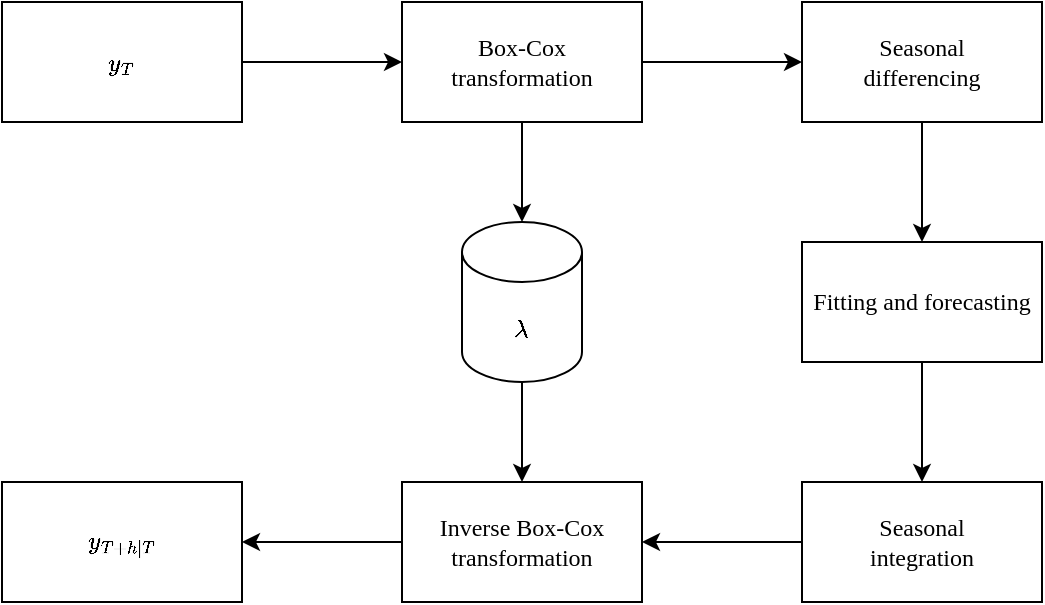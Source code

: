 <mxfile version="14.6.10" type="device"><diagram id="LSXEVGZSLwesbF9RJGhT" name="Page-1"><mxGraphModel dx="1636" dy="546" grid="1" gridSize="10" guides="1" tooltips="1" connect="1" arrows="1" fold="1" page="1" pageScale="1" pageWidth="850" pageHeight="1100" math="1" shadow="0"><root><mxCell id="0"/><mxCell id="1" parent="0"/><mxCell id="HQPrKie7fjZOGUjj_v4d-3" value="" style="edgeStyle=orthogonalEdgeStyle;rounded=0;orthogonalLoop=1;jettySize=auto;html=1;fontFamily=Georgia;fontSize=12;" edge="1" parent="1" source="HQPrKie7fjZOGUjj_v4d-1" target="HQPrKie7fjZOGUjj_v4d-2"><mxGeometry relative="1" as="geometry"/></mxCell><mxCell id="HQPrKie7fjZOGUjj_v4d-24" style="edgeStyle=orthogonalEdgeStyle;rounded=0;orthogonalLoop=1;jettySize=auto;html=1;fontFamily=Georgia;fontSize=12;" edge="1" parent="1" source="HQPrKie7fjZOGUjj_v4d-1" target="HQPrKie7fjZOGUjj_v4d-22"><mxGeometry relative="1" as="geometry"/></mxCell><mxCell id="HQPrKie7fjZOGUjj_v4d-1" value="Box-Cox&lt;br style=&quot;font-size: 12px;&quot;&gt;transformation" style="rounded=0;whiteSpace=wrap;html=1;fontFamily=Georgia;fontSize=12;" vertex="1" parent="1"><mxGeometry x="120" y="40" width="120" height="60" as="geometry"/></mxCell><mxCell id="HQPrKie7fjZOGUjj_v4d-11" value="" style="edgeStyle=orthogonalEdgeStyle;rounded=0;orthogonalLoop=1;jettySize=auto;html=1;fontFamily=Georgia;fontSize=12;" edge="1" parent="1" source="HQPrKie7fjZOGUjj_v4d-2" target="HQPrKie7fjZOGUjj_v4d-14"><mxGeometry relative="1" as="geometry"><mxPoint x="520" y="110" as="targetPoint"/></mxGeometry></mxCell><mxCell id="HQPrKie7fjZOGUjj_v4d-2" value="Seasonal &lt;br style=&quot;font-size: 12px;&quot;&gt;differencing" style="rounded=0;whiteSpace=wrap;html=1;fontFamily=Georgia;fontSize=12;" vertex="1" parent="1"><mxGeometry x="320" y="40" width="120" height="60" as="geometry"/></mxCell><mxCell id="HQPrKie7fjZOGUjj_v4d-13" value="" style="edgeStyle=orthogonalEdgeStyle;rounded=0;orthogonalLoop=1;jettySize=auto;html=1;fontFamily=Georgia;fontSize=12;" edge="1" parent="1" source="HQPrKie7fjZOGUjj_v4d-12" target="HQPrKie7fjZOGUjj_v4d-1"><mxGeometry relative="1" as="geometry"/></mxCell><mxCell id="HQPrKie7fjZOGUjj_v4d-12" value="$$y_T$$" style="rounded=0;whiteSpace=wrap;html=1;fontFamily=Georgia;fontSize=12;" vertex="1" parent="1"><mxGeometry x="-80" y="40" width="120" height="60" as="geometry"/></mxCell><mxCell id="HQPrKie7fjZOGUjj_v4d-17" value="" style="edgeStyle=orthogonalEdgeStyle;rounded=0;orthogonalLoop=1;jettySize=auto;html=1;exitX=0.5;exitY=1;exitDx=0;exitDy=0;fontFamily=Georgia;fontSize=12;" edge="1" parent="1" source="HQPrKie7fjZOGUjj_v4d-14" target="HQPrKie7fjZOGUjj_v4d-16"><mxGeometry relative="1" as="geometry"/></mxCell><mxCell id="HQPrKie7fjZOGUjj_v4d-14" value="Fitting and forecasting" style="rounded=0;whiteSpace=wrap;html=1;fontFamily=Georgia;fontSize=12;" vertex="1" parent="1"><mxGeometry x="320" y="160" width="120" height="60" as="geometry"/></mxCell><mxCell id="HQPrKie7fjZOGUjj_v4d-19" value="" style="edgeStyle=orthogonalEdgeStyle;rounded=0;orthogonalLoop=1;jettySize=auto;html=1;fontFamily=Georgia;fontSize=12;" edge="1" parent="1" source="HQPrKie7fjZOGUjj_v4d-16" target="HQPrKie7fjZOGUjj_v4d-18"><mxGeometry relative="1" as="geometry"/></mxCell><mxCell id="HQPrKie7fjZOGUjj_v4d-16" value="Seasonal &lt;br style=&quot;font-size: 12px;&quot;&gt;integration" style="rounded=0;whiteSpace=wrap;html=1;fontFamily=Georgia;fontSize=12;" vertex="1" parent="1"><mxGeometry x="320" y="280" width="120" height="60" as="geometry"/></mxCell><mxCell id="HQPrKie7fjZOGUjj_v4d-21" value="" style="edgeStyle=orthogonalEdgeStyle;rounded=0;orthogonalLoop=1;jettySize=auto;html=1;fontFamily=Georgia;fontSize=12;" edge="1" parent="1" source="HQPrKie7fjZOGUjj_v4d-18" target="HQPrKie7fjZOGUjj_v4d-20"><mxGeometry relative="1" as="geometry"/></mxCell><mxCell id="HQPrKie7fjZOGUjj_v4d-18" value="Inverse Box-Cox&lt;br style=&quot;font-size: 12px;&quot;&gt;transformation" style="rounded=0;whiteSpace=wrap;html=1;fontFamily=Georgia;fontSize=12;" vertex="1" parent="1"><mxGeometry x="120" y="280" width="120" height="60" as="geometry"/></mxCell><mxCell id="HQPrKie7fjZOGUjj_v4d-20" value="$$y_{T+h|T}$$" style="rounded=0;whiteSpace=wrap;html=1;fontFamily=Georgia;fontSize=12;" vertex="1" parent="1"><mxGeometry x="-80" y="280" width="120" height="60" as="geometry"/></mxCell><mxCell id="HQPrKie7fjZOGUjj_v4d-25" style="edgeStyle=orthogonalEdgeStyle;rounded=0;orthogonalLoop=1;jettySize=auto;html=1;fontFamily=Georgia;fontSize=12;" edge="1" parent="1" source="HQPrKie7fjZOGUjj_v4d-22" target="HQPrKie7fjZOGUjj_v4d-18"><mxGeometry relative="1" as="geometry"/></mxCell><mxCell id="HQPrKie7fjZOGUjj_v4d-22" value="$$ \lambda $$" style="shape=cylinder3;whiteSpace=wrap;html=1;boundedLbl=1;backgroundOutline=1;size=15;fillColor=#ffffff;fontFamily=Georgia;fontSize=12;" vertex="1" parent="1"><mxGeometry x="150" y="150" width="60" height="80" as="geometry"/></mxCell></root></mxGraphModel></diagram></mxfile>